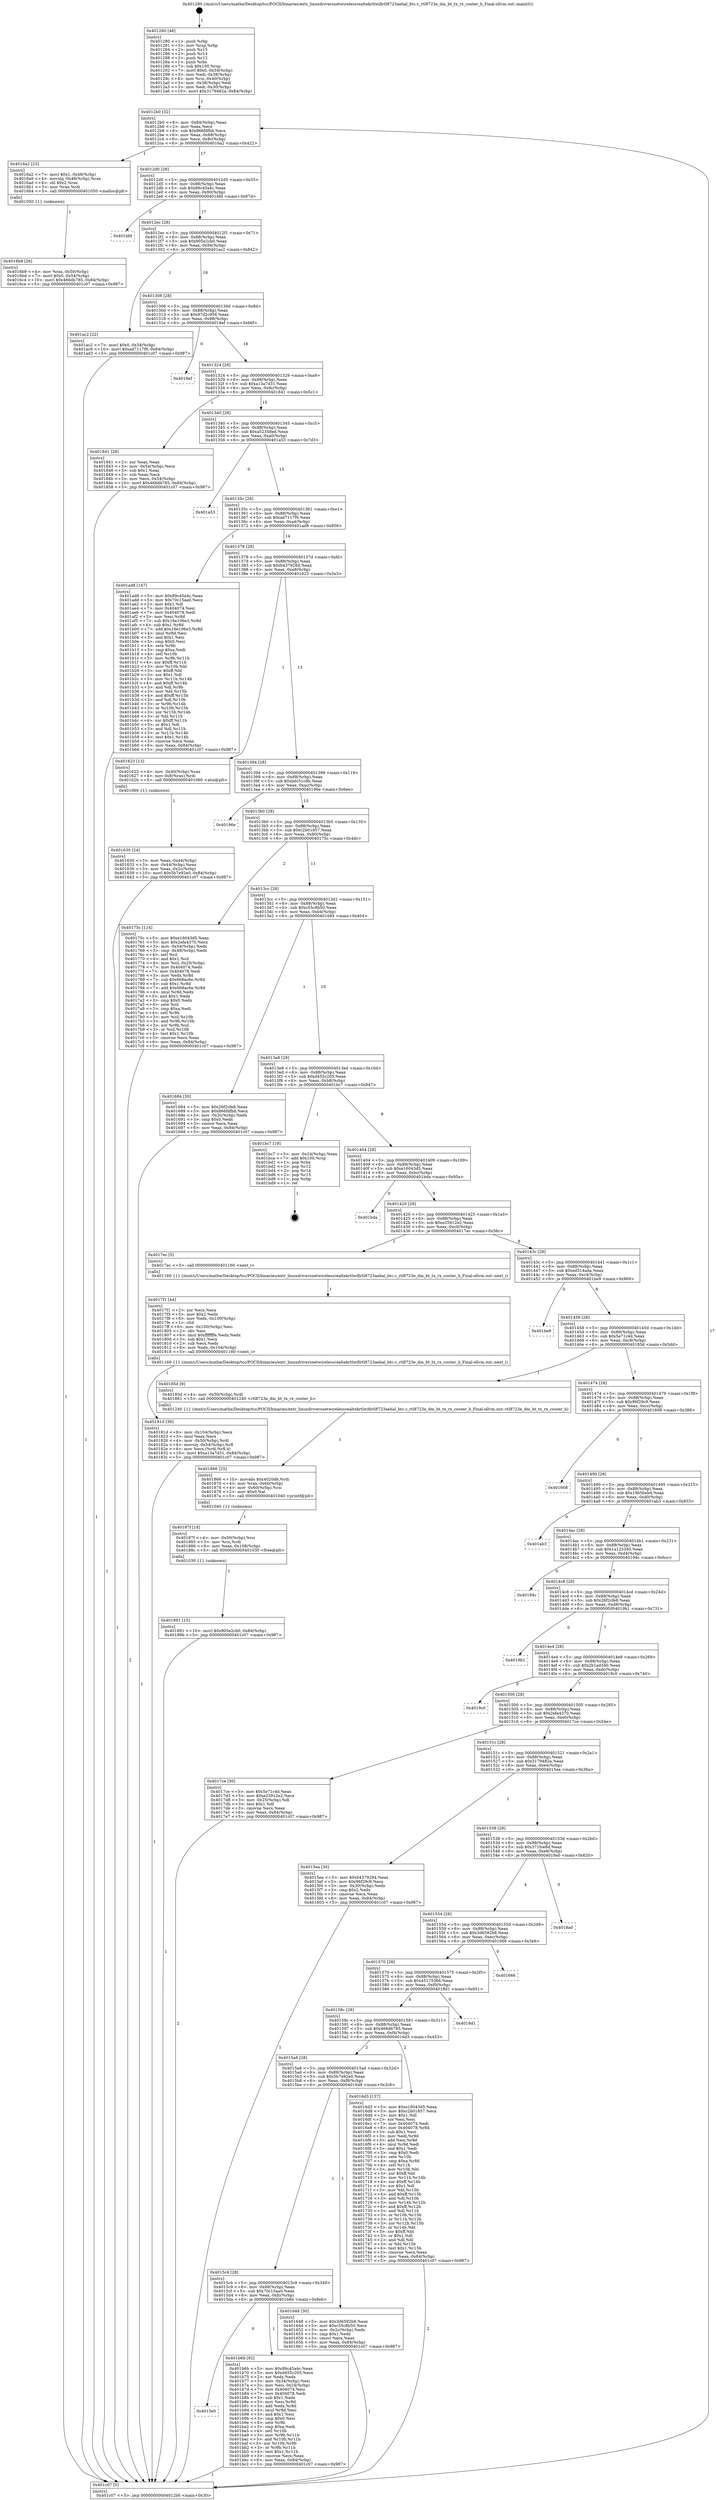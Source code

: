 digraph "0x401280" {
  label = "0x401280 (/mnt/c/Users/mathe/Desktop/tcc/POCII/binaries/extr_linuxdriversnetwirelessrealtekrtlwifirtl8723aehal_btc.c_rtl8723e_dm_bt_tx_rx_couter_h_Final-ollvm.out::main(0))"
  labelloc = "t"
  node[shape=record]

  Entry [label="",width=0.3,height=0.3,shape=circle,fillcolor=black,style=filled]
  "0x4012b0" [label="{
     0x4012b0 [32]\l
     | [instrs]\l
     &nbsp;&nbsp;0x4012b0 \<+6\>: mov -0x84(%rbp),%eax\l
     &nbsp;&nbsp;0x4012b6 \<+2\>: mov %eax,%ecx\l
     &nbsp;&nbsp;0x4012b8 \<+6\>: sub $0x866fdfbb,%ecx\l
     &nbsp;&nbsp;0x4012be \<+6\>: mov %eax,-0x88(%rbp)\l
     &nbsp;&nbsp;0x4012c4 \<+6\>: mov %ecx,-0x8c(%rbp)\l
     &nbsp;&nbsp;0x4012ca \<+6\>: je 00000000004016a2 \<main+0x422\>\l
  }"]
  "0x4016a2" [label="{
     0x4016a2 [23]\l
     | [instrs]\l
     &nbsp;&nbsp;0x4016a2 \<+7\>: movl $0x1,-0x48(%rbp)\l
     &nbsp;&nbsp;0x4016a9 \<+4\>: movslq -0x48(%rbp),%rax\l
     &nbsp;&nbsp;0x4016ad \<+4\>: shl $0x2,%rax\l
     &nbsp;&nbsp;0x4016b1 \<+3\>: mov %rax,%rdi\l
     &nbsp;&nbsp;0x4016b4 \<+5\>: call 0000000000401050 \<malloc@plt\>\l
     | [calls]\l
     &nbsp;&nbsp;0x401050 \{1\} (unknown)\l
  }"]
  "0x4012d0" [label="{
     0x4012d0 [28]\l
     | [instrs]\l
     &nbsp;&nbsp;0x4012d0 \<+5\>: jmp 00000000004012d5 \<main+0x55\>\l
     &nbsp;&nbsp;0x4012d5 \<+6\>: mov -0x88(%rbp),%eax\l
     &nbsp;&nbsp;0x4012db \<+5\>: sub $0x89c45a4c,%eax\l
     &nbsp;&nbsp;0x4012e0 \<+6\>: mov %eax,-0x90(%rbp)\l
     &nbsp;&nbsp;0x4012e6 \<+6\>: je 0000000000401bfd \<main+0x97d\>\l
  }"]
  Exit [label="",width=0.3,height=0.3,shape=circle,fillcolor=black,style=filled,peripheries=2]
  "0x401bfd" [label="{
     0x401bfd\l
  }", style=dashed]
  "0x4012ec" [label="{
     0x4012ec [28]\l
     | [instrs]\l
     &nbsp;&nbsp;0x4012ec \<+5\>: jmp 00000000004012f1 \<main+0x71\>\l
     &nbsp;&nbsp;0x4012f1 \<+6\>: mov -0x88(%rbp),%eax\l
     &nbsp;&nbsp;0x4012f7 \<+5\>: sub $0x905e2cb0,%eax\l
     &nbsp;&nbsp;0x4012fc \<+6\>: mov %eax,-0x94(%rbp)\l
     &nbsp;&nbsp;0x401302 \<+6\>: je 0000000000401ac2 \<main+0x842\>\l
  }"]
  "0x4015e0" [label="{
     0x4015e0\l
  }", style=dashed]
  "0x401ac2" [label="{
     0x401ac2 [22]\l
     | [instrs]\l
     &nbsp;&nbsp;0x401ac2 \<+7\>: movl $0x0,-0x34(%rbp)\l
     &nbsp;&nbsp;0x401ac9 \<+10\>: movl $0xad7117f9,-0x84(%rbp)\l
     &nbsp;&nbsp;0x401ad3 \<+5\>: jmp 0000000000401c07 \<main+0x987\>\l
  }"]
  "0x401308" [label="{
     0x401308 [28]\l
     | [instrs]\l
     &nbsp;&nbsp;0x401308 \<+5\>: jmp 000000000040130d \<main+0x8d\>\l
     &nbsp;&nbsp;0x40130d \<+6\>: mov -0x88(%rbp),%eax\l
     &nbsp;&nbsp;0x401313 \<+5\>: sub $0x97d2c956,%eax\l
     &nbsp;&nbsp;0x401318 \<+6\>: mov %eax,-0x98(%rbp)\l
     &nbsp;&nbsp;0x40131e \<+6\>: je 00000000004018ef \<main+0x66f\>\l
  }"]
  "0x401b6b" [label="{
     0x401b6b [92]\l
     | [instrs]\l
     &nbsp;&nbsp;0x401b6b \<+5\>: mov $0x89c45a4c,%eax\l
     &nbsp;&nbsp;0x401b70 \<+5\>: mov $0xd455c205,%ecx\l
     &nbsp;&nbsp;0x401b75 \<+2\>: xor %edx,%edx\l
     &nbsp;&nbsp;0x401b77 \<+3\>: mov -0x34(%rbp),%esi\l
     &nbsp;&nbsp;0x401b7a \<+3\>: mov %esi,-0x24(%rbp)\l
     &nbsp;&nbsp;0x401b7d \<+7\>: mov 0x404074,%esi\l
     &nbsp;&nbsp;0x401b84 \<+7\>: mov 0x404078,%edi\l
     &nbsp;&nbsp;0x401b8b \<+3\>: sub $0x1,%edx\l
     &nbsp;&nbsp;0x401b8e \<+3\>: mov %esi,%r8d\l
     &nbsp;&nbsp;0x401b91 \<+3\>: add %edx,%r8d\l
     &nbsp;&nbsp;0x401b94 \<+4\>: imul %r8d,%esi\l
     &nbsp;&nbsp;0x401b98 \<+3\>: and $0x1,%esi\l
     &nbsp;&nbsp;0x401b9b \<+3\>: cmp $0x0,%esi\l
     &nbsp;&nbsp;0x401b9e \<+4\>: sete %r9b\l
     &nbsp;&nbsp;0x401ba2 \<+3\>: cmp $0xa,%edi\l
     &nbsp;&nbsp;0x401ba5 \<+4\>: setl %r10b\l
     &nbsp;&nbsp;0x401ba9 \<+3\>: mov %r9b,%r11b\l
     &nbsp;&nbsp;0x401bac \<+3\>: and %r10b,%r11b\l
     &nbsp;&nbsp;0x401baf \<+3\>: xor %r10b,%r9b\l
     &nbsp;&nbsp;0x401bb2 \<+3\>: or %r9b,%r11b\l
     &nbsp;&nbsp;0x401bb5 \<+4\>: test $0x1,%r11b\l
     &nbsp;&nbsp;0x401bb9 \<+3\>: cmovne %ecx,%eax\l
     &nbsp;&nbsp;0x401bbc \<+6\>: mov %eax,-0x84(%rbp)\l
     &nbsp;&nbsp;0x401bc2 \<+5\>: jmp 0000000000401c07 \<main+0x987\>\l
  }"]
  "0x4018ef" [label="{
     0x4018ef\l
  }", style=dashed]
  "0x401324" [label="{
     0x401324 [28]\l
     | [instrs]\l
     &nbsp;&nbsp;0x401324 \<+5\>: jmp 0000000000401329 \<main+0xa9\>\l
     &nbsp;&nbsp;0x401329 \<+6\>: mov -0x88(%rbp),%eax\l
     &nbsp;&nbsp;0x40132f \<+5\>: sub $0xa13a7d31,%eax\l
     &nbsp;&nbsp;0x401334 \<+6\>: mov %eax,-0x9c(%rbp)\l
     &nbsp;&nbsp;0x40133a \<+6\>: je 0000000000401841 \<main+0x5c1\>\l
  }"]
  "0x401891" [label="{
     0x401891 [15]\l
     | [instrs]\l
     &nbsp;&nbsp;0x401891 \<+10\>: movl $0x905e2cb0,-0x84(%rbp)\l
     &nbsp;&nbsp;0x40189b \<+5\>: jmp 0000000000401c07 \<main+0x987\>\l
  }"]
  "0x401841" [label="{
     0x401841 [28]\l
     | [instrs]\l
     &nbsp;&nbsp;0x401841 \<+2\>: xor %eax,%eax\l
     &nbsp;&nbsp;0x401843 \<+3\>: mov -0x54(%rbp),%ecx\l
     &nbsp;&nbsp;0x401846 \<+3\>: sub $0x1,%eax\l
     &nbsp;&nbsp;0x401849 \<+2\>: sub %eax,%ecx\l
     &nbsp;&nbsp;0x40184b \<+3\>: mov %ecx,-0x54(%rbp)\l
     &nbsp;&nbsp;0x40184e \<+10\>: movl $0x466db785,-0x84(%rbp)\l
     &nbsp;&nbsp;0x401858 \<+5\>: jmp 0000000000401c07 \<main+0x987\>\l
  }"]
  "0x401340" [label="{
     0x401340 [28]\l
     | [instrs]\l
     &nbsp;&nbsp;0x401340 \<+5\>: jmp 0000000000401345 \<main+0xc5\>\l
     &nbsp;&nbsp;0x401345 \<+6\>: mov -0x88(%rbp),%eax\l
     &nbsp;&nbsp;0x40134b \<+5\>: sub $0xa52358ed,%eax\l
     &nbsp;&nbsp;0x401350 \<+6\>: mov %eax,-0xa0(%rbp)\l
     &nbsp;&nbsp;0x401356 \<+6\>: je 0000000000401a53 \<main+0x7d3\>\l
  }"]
  "0x40187f" [label="{
     0x40187f [18]\l
     | [instrs]\l
     &nbsp;&nbsp;0x40187f \<+4\>: mov -0x50(%rbp),%rsi\l
     &nbsp;&nbsp;0x401883 \<+3\>: mov %rsi,%rdi\l
     &nbsp;&nbsp;0x401886 \<+6\>: mov %eax,-0x108(%rbp)\l
     &nbsp;&nbsp;0x40188c \<+5\>: call 0000000000401030 \<free@plt\>\l
     | [calls]\l
     &nbsp;&nbsp;0x401030 \{1\} (unknown)\l
  }"]
  "0x401a53" [label="{
     0x401a53\l
  }", style=dashed]
  "0x40135c" [label="{
     0x40135c [28]\l
     | [instrs]\l
     &nbsp;&nbsp;0x40135c \<+5\>: jmp 0000000000401361 \<main+0xe1\>\l
     &nbsp;&nbsp;0x401361 \<+6\>: mov -0x88(%rbp),%eax\l
     &nbsp;&nbsp;0x401367 \<+5\>: sub $0xad7117f9,%eax\l
     &nbsp;&nbsp;0x40136c \<+6\>: mov %eax,-0xa4(%rbp)\l
     &nbsp;&nbsp;0x401372 \<+6\>: je 0000000000401ad8 \<main+0x858\>\l
  }"]
  "0x401866" [label="{
     0x401866 [25]\l
     | [instrs]\l
     &nbsp;&nbsp;0x401866 \<+10\>: movabs $0x4020d6,%rdi\l
     &nbsp;&nbsp;0x401870 \<+4\>: mov %rax,-0x60(%rbp)\l
     &nbsp;&nbsp;0x401874 \<+4\>: mov -0x60(%rbp),%rsi\l
     &nbsp;&nbsp;0x401878 \<+2\>: mov $0x0,%al\l
     &nbsp;&nbsp;0x40187a \<+5\>: call 0000000000401040 \<printf@plt\>\l
     | [calls]\l
     &nbsp;&nbsp;0x401040 \{1\} (unknown)\l
  }"]
  "0x401ad8" [label="{
     0x401ad8 [147]\l
     | [instrs]\l
     &nbsp;&nbsp;0x401ad8 \<+5\>: mov $0x89c45a4c,%eax\l
     &nbsp;&nbsp;0x401add \<+5\>: mov $0x70c15aa0,%ecx\l
     &nbsp;&nbsp;0x401ae2 \<+2\>: mov $0x1,%dl\l
     &nbsp;&nbsp;0x401ae4 \<+7\>: mov 0x404074,%esi\l
     &nbsp;&nbsp;0x401aeb \<+7\>: mov 0x404078,%edi\l
     &nbsp;&nbsp;0x401af2 \<+3\>: mov %esi,%r8d\l
     &nbsp;&nbsp;0x401af5 \<+7\>: sub $0x16e106e3,%r8d\l
     &nbsp;&nbsp;0x401afc \<+4\>: sub $0x1,%r8d\l
     &nbsp;&nbsp;0x401b00 \<+7\>: add $0x16e106e3,%r8d\l
     &nbsp;&nbsp;0x401b07 \<+4\>: imul %r8d,%esi\l
     &nbsp;&nbsp;0x401b0b \<+3\>: and $0x1,%esi\l
     &nbsp;&nbsp;0x401b0e \<+3\>: cmp $0x0,%esi\l
     &nbsp;&nbsp;0x401b11 \<+4\>: sete %r9b\l
     &nbsp;&nbsp;0x401b15 \<+3\>: cmp $0xa,%edi\l
     &nbsp;&nbsp;0x401b18 \<+4\>: setl %r10b\l
     &nbsp;&nbsp;0x401b1c \<+3\>: mov %r9b,%r11b\l
     &nbsp;&nbsp;0x401b1f \<+4\>: xor $0xff,%r11b\l
     &nbsp;&nbsp;0x401b23 \<+3\>: mov %r10b,%bl\l
     &nbsp;&nbsp;0x401b26 \<+3\>: xor $0xff,%bl\l
     &nbsp;&nbsp;0x401b29 \<+3\>: xor $0x1,%dl\l
     &nbsp;&nbsp;0x401b2c \<+3\>: mov %r11b,%r14b\l
     &nbsp;&nbsp;0x401b2f \<+4\>: and $0xff,%r14b\l
     &nbsp;&nbsp;0x401b33 \<+3\>: and %dl,%r9b\l
     &nbsp;&nbsp;0x401b36 \<+3\>: mov %bl,%r15b\l
     &nbsp;&nbsp;0x401b39 \<+4\>: and $0xff,%r15b\l
     &nbsp;&nbsp;0x401b3d \<+3\>: and %dl,%r10b\l
     &nbsp;&nbsp;0x401b40 \<+3\>: or %r9b,%r14b\l
     &nbsp;&nbsp;0x401b43 \<+3\>: or %r10b,%r15b\l
     &nbsp;&nbsp;0x401b46 \<+3\>: xor %r15b,%r14b\l
     &nbsp;&nbsp;0x401b49 \<+3\>: or %bl,%r11b\l
     &nbsp;&nbsp;0x401b4c \<+4\>: xor $0xff,%r11b\l
     &nbsp;&nbsp;0x401b50 \<+3\>: or $0x1,%dl\l
     &nbsp;&nbsp;0x401b53 \<+3\>: and %dl,%r11b\l
     &nbsp;&nbsp;0x401b56 \<+3\>: or %r11b,%r14b\l
     &nbsp;&nbsp;0x401b59 \<+4\>: test $0x1,%r14b\l
     &nbsp;&nbsp;0x401b5d \<+3\>: cmovne %ecx,%eax\l
     &nbsp;&nbsp;0x401b60 \<+6\>: mov %eax,-0x84(%rbp)\l
     &nbsp;&nbsp;0x401b66 \<+5\>: jmp 0000000000401c07 \<main+0x987\>\l
  }"]
  "0x401378" [label="{
     0x401378 [28]\l
     | [instrs]\l
     &nbsp;&nbsp;0x401378 \<+5\>: jmp 000000000040137d \<main+0xfd\>\l
     &nbsp;&nbsp;0x40137d \<+6\>: mov -0x88(%rbp),%eax\l
     &nbsp;&nbsp;0x401383 \<+5\>: sub $0xb4379284,%eax\l
     &nbsp;&nbsp;0x401388 \<+6\>: mov %eax,-0xa8(%rbp)\l
     &nbsp;&nbsp;0x40138e \<+6\>: je 0000000000401623 \<main+0x3a3\>\l
  }"]
  "0x40181d" [label="{
     0x40181d [36]\l
     | [instrs]\l
     &nbsp;&nbsp;0x40181d \<+6\>: mov -0x104(%rbp),%ecx\l
     &nbsp;&nbsp;0x401823 \<+3\>: imul %eax,%ecx\l
     &nbsp;&nbsp;0x401826 \<+4\>: mov -0x50(%rbp),%rdi\l
     &nbsp;&nbsp;0x40182a \<+4\>: movslq -0x54(%rbp),%r8\l
     &nbsp;&nbsp;0x40182e \<+4\>: mov %ecx,(%rdi,%r8,4)\l
     &nbsp;&nbsp;0x401832 \<+10\>: movl $0xa13a7d31,-0x84(%rbp)\l
     &nbsp;&nbsp;0x40183c \<+5\>: jmp 0000000000401c07 \<main+0x987\>\l
  }"]
  "0x401623" [label="{
     0x401623 [13]\l
     | [instrs]\l
     &nbsp;&nbsp;0x401623 \<+4\>: mov -0x40(%rbp),%rax\l
     &nbsp;&nbsp;0x401627 \<+4\>: mov 0x8(%rax),%rdi\l
     &nbsp;&nbsp;0x40162b \<+5\>: call 0000000000401060 \<atoi@plt\>\l
     | [calls]\l
     &nbsp;&nbsp;0x401060 \{1\} (unknown)\l
  }"]
  "0x401394" [label="{
     0x401394 [28]\l
     | [instrs]\l
     &nbsp;&nbsp;0x401394 \<+5\>: jmp 0000000000401399 \<main+0x119\>\l
     &nbsp;&nbsp;0x401399 \<+6\>: mov -0x88(%rbp),%eax\l
     &nbsp;&nbsp;0x40139f \<+5\>: sub $0xbdc51c9b,%eax\l
     &nbsp;&nbsp;0x4013a4 \<+6\>: mov %eax,-0xac(%rbp)\l
     &nbsp;&nbsp;0x4013aa \<+6\>: je 000000000040196e \<main+0x6ee\>\l
  }"]
  "0x4017f1" [label="{
     0x4017f1 [44]\l
     | [instrs]\l
     &nbsp;&nbsp;0x4017f1 \<+2\>: xor %ecx,%ecx\l
     &nbsp;&nbsp;0x4017f3 \<+5\>: mov $0x2,%edx\l
     &nbsp;&nbsp;0x4017f8 \<+6\>: mov %edx,-0x100(%rbp)\l
     &nbsp;&nbsp;0x4017fe \<+1\>: cltd\l
     &nbsp;&nbsp;0x4017ff \<+6\>: mov -0x100(%rbp),%esi\l
     &nbsp;&nbsp;0x401805 \<+2\>: idiv %esi\l
     &nbsp;&nbsp;0x401807 \<+6\>: imul $0xfffffffe,%edx,%edx\l
     &nbsp;&nbsp;0x40180d \<+3\>: sub $0x1,%ecx\l
     &nbsp;&nbsp;0x401810 \<+2\>: sub %ecx,%edx\l
     &nbsp;&nbsp;0x401812 \<+6\>: mov %edx,-0x104(%rbp)\l
     &nbsp;&nbsp;0x401818 \<+5\>: call 0000000000401160 \<next_i\>\l
     | [calls]\l
     &nbsp;&nbsp;0x401160 \{1\} (/mnt/c/Users/mathe/Desktop/tcc/POCII/binaries/extr_linuxdriversnetwirelessrealtekrtlwifirtl8723aehal_btc.c_rtl8723e_dm_bt_tx_rx_couter_h_Final-ollvm.out::next_i)\l
  }"]
  "0x40196e" [label="{
     0x40196e\l
  }", style=dashed]
  "0x4013b0" [label="{
     0x4013b0 [28]\l
     | [instrs]\l
     &nbsp;&nbsp;0x4013b0 \<+5\>: jmp 00000000004013b5 \<main+0x135\>\l
     &nbsp;&nbsp;0x4013b5 \<+6\>: mov -0x88(%rbp),%eax\l
     &nbsp;&nbsp;0x4013bb \<+5\>: sub $0xc2b01857,%eax\l
     &nbsp;&nbsp;0x4013c0 \<+6\>: mov %eax,-0xb0(%rbp)\l
     &nbsp;&nbsp;0x4013c6 \<+6\>: je 000000000040175c \<main+0x4dc\>\l
  }"]
  "0x4016b9" [label="{
     0x4016b9 [26]\l
     | [instrs]\l
     &nbsp;&nbsp;0x4016b9 \<+4\>: mov %rax,-0x50(%rbp)\l
     &nbsp;&nbsp;0x4016bd \<+7\>: movl $0x0,-0x54(%rbp)\l
     &nbsp;&nbsp;0x4016c4 \<+10\>: movl $0x466db785,-0x84(%rbp)\l
     &nbsp;&nbsp;0x4016ce \<+5\>: jmp 0000000000401c07 \<main+0x987\>\l
  }"]
  "0x40175c" [label="{
     0x40175c [114]\l
     | [instrs]\l
     &nbsp;&nbsp;0x40175c \<+5\>: mov $0xe16043d5,%eax\l
     &nbsp;&nbsp;0x401761 \<+5\>: mov $0x2efa4370,%ecx\l
     &nbsp;&nbsp;0x401766 \<+3\>: mov -0x54(%rbp),%edx\l
     &nbsp;&nbsp;0x401769 \<+3\>: cmp -0x48(%rbp),%edx\l
     &nbsp;&nbsp;0x40176c \<+4\>: setl %sil\l
     &nbsp;&nbsp;0x401770 \<+4\>: and $0x1,%sil\l
     &nbsp;&nbsp;0x401774 \<+4\>: mov %sil,-0x25(%rbp)\l
     &nbsp;&nbsp;0x401778 \<+7\>: mov 0x404074,%edx\l
     &nbsp;&nbsp;0x40177f \<+7\>: mov 0x404078,%edi\l
     &nbsp;&nbsp;0x401786 \<+3\>: mov %edx,%r8d\l
     &nbsp;&nbsp;0x401789 \<+7\>: sub $0x668ac6e,%r8d\l
     &nbsp;&nbsp;0x401790 \<+4\>: sub $0x1,%r8d\l
     &nbsp;&nbsp;0x401794 \<+7\>: add $0x668ac6e,%r8d\l
     &nbsp;&nbsp;0x40179b \<+4\>: imul %r8d,%edx\l
     &nbsp;&nbsp;0x40179f \<+3\>: and $0x1,%edx\l
     &nbsp;&nbsp;0x4017a2 \<+3\>: cmp $0x0,%edx\l
     &nbsp;&nbsp;0x4017a5 \<+4\>: sete %sil\l
     &nbsp;&nbsp;0x4017a9 \<+3\>: cmp $0xa,%edi\l
     &nbsp;&nbsp;0x4017ac \<+4\>: setl %r9b\l
     &nbsp;&nbsp;0x4017b0 \<+3\>: mov %sil,%r10b\l
     &nbsp;&nbsp;0x4017b3 \<+3\>: and %r9b,%r10b\l
     &nbsp;&nbsp;0x4017b6 \<+3\>: xor %r9b,%sil\l
     &nbsp;&nbsp;0x4017b9 \<+3\>: or %sil,%r10b\l
     &nbsp;&nbsp;0x4017bc \<+4\>: test $0x1,%r10b\l
     &nbsp;&nbsp;0x4017c0 \<+3\>: cmovne %ecx,%eax\l
     &nbsp;&nbsp;0x4017c3 \<+6\>: mov %eax,-0x84(%rbp)\l
     &nbsp;&nbsp;0x4017c9 \<+5\>: jmp 0000000000401c07 \<main+0x987\>\l
  }"]
  "0x4013cc" [label="{
     0x4013cc [28]\l
     | [instrs]\l
     &nbsp;&nbsp;0x4013cc \<+5\>: jmp 00000000004013d1 \<main+0x151\>\l
     &nbsp;&nbsp;0x4013d1 \<+6\>: mov -0x88(%rbp),%eax\l
     &nbsp;&nbsp;0x4013d7 \<+5\>: sub $0xc55c8b50,%eax\l
     &nbsp;&nbsp;0x4013dc \<+6\>: mov %eax,-0xb4(%rbp)\l
     &nbsp;&nbsp;0x4013e2 \<+6\>: je 0000000000401684 \<main+0x404\>\l
  }"]
  "0x4015c4" [label="{
     0x4015c4 [28]\l
     | [instrs]\l
     &nbsp;&nbsp;0x4015c4 \<+5\>: jmp 00000000004015c9 \<main+0x349\>\l
     &nbsp;&nbsp;0x4015c9 \<+6\>: mov -0x88(%rbp),%eax\l
     &nbsp;&nbsp;0x4015cf \<+5\>: sub $0x70c15aa0,%eax\l
     &nbsp;&nbsp;0x4015d4 \<+6\>: mov %eax,-0xfc(%rbp)\l
     &nbsp;&nbsp;0x4015da \<+6\>: je 0000000000401b6b \<main+0x8eb\>\l
  }"]
  "0x401684" [label="{
     0x401684 [30]\l
     | [instrs]\l
     &nbsp;&nbsp;0x401684 \<+5\>: mov $0x26f2cfe8,%eax\l
     &nbsp;&nbsp;0x401689 \<+5\>: mov $0x866fdfbb,%ecx\l
     &nbsp;&nbsp;0x40168e \<+3\>: mov -0x2c(%rbp),%edx\l
     &nbsp;&nbsp;0x401691 \<+3\>: cmp $0x0,%edx\l
     &nbsp;&nbsp;0x401694 \<+3\>: cmove %ecx,%eax\l
     &nbsp;&nbsp;0x401697 \<+6\>: mov %eax,-0x84(%rbp)\l
     &nbsp;&nbsp;0x40169d \<+5\>: jmp 0000000000401c07 \<main+0x987\>\l
  }"]
  "0x4013e8" [label="{
     0x4013e8 [28]\l
     | [instrs]\l
     &nbsp;&nbsp;0x4013e8 \<+5\>: jmp 00000000004013ed \<main+0x16d\>\l
     &nbsp;&nbsp;0x4013ed \<+6\>: mov -0x88(%rbp),%eax\l
     &nbsp;&nbsp;0x4013f3 \<+5\>: sub $0xd455c205,%eax\l
     &nbsp;&nbsp;0x4013f8 \<+6\>: mov %eax,-0xb8(%rbp)\l
     &nbsp;&nbsp;0x4013fe \<+6\>: je 0000000000401bc7 \<main+0x947\>\l
  }"]
  "0x401648" [label="{
     0x401648 [30]\l
     | [instrs]\l
     &nbsp;&nbsp;0x401648 \<+5\>: mov $0x3d6592b8,%eax\l
     &nbsp;&nbsp;0x40164d \<+5\>: mov $0xc55c8b50,%ecx\l
     &nbsp;&nbsp;0x401652 \<+3\>: mov -0x2c(%rbp),%edx\l
     &nbsp;&nbsp;0x401655 \<+3\>: cmp $0x1,%edx\l
     &nbsp;&nbsp;0x401658 \<+3\>: cmovl %ecx,%eax\l
     &nbsp;&nbsp;0x40165b \<+6\>: mov %eax,-0x84(%rbp)\l
     &nbsp;&nbsp;0x401661 \<+5\>: jmp 0000000000401c07 \<main+0x987\>\l
  }"]
  "0x401bc7" [label="{
     0x401bc7 [19]\l
     | [instrs]\l
     &nbsp;&nbsp;0x401bc7 \<+3\>: mov -0x24(%rbp),%eax\l
     &nbsp;&nbsp;0x401bca \<+7\>: add $0x100,%rsp\l
     &nbsp;&nbsp;0x401bd1 \<+1\>: pop %rbx\l
     &nbsp;&nbsp;0x401bd2 \<+2\>: pop %r12\l
     &nbsp;&nbsp;0x401bd4 \<+2\>: pop %r14\l
     &nbsp;&nbsp;0x401bd6 \<+2\>: pop %r15\l
     &nbsp;&nbsp;0x401bd8 \<+1\>: pop %rbp\l
     &nbsp;&nbsp;0x401bd9 \<+1\>: ret\l
  }"]
  "0x401404" [label="{
     0x401404 [28]\l
     | [instrs]\l
     &nbsp;&nbsp;0x401404 \<+5\>: jmp 0000000000401409 \<main+0x189\>\l
     &nbsp;&nbsp;0x401409 \<+6\>: mov -0x88(%rbp),%eax\l
     &nbsp;&nbsp;0x40140f \<+5\>: sub $0xe16043d5,%eax\l
     &nbsp;&nbsp;0x401414 \<+6\>: mov %eax,-0xbc(%rbp)\l
     &nbsp;&nbsp;0x40141a \<+6\>: je 0000000000401bda \<main+0x95a\>\l
  }"]
  "0x4015a8" [label="{
     0x4015a8 [28]\l
     | [instrs]\l
     &nbsp;&nbsp;0x4015a8 \<+5\>: jmp 00000000004015ad \<main+0x32d\>\l
     &nbsp;&nbsp;0x4015ad \<+6\>: mov -0x88(%rbp),%eax\l
     &nbsp;&nbsp;0x4015b3 \<+5\>: sub $0x5b7e92e0,%eax\l
     &nbsp;&nbsp;0x4015b8 \<+6\>: mov %eax,-0xf8(%rbp)\l
     &nbsp;&nbsp;0x4015be \<+6\>: je 0000000000401648 \<main+0x3c8\>\l
  }"]
  "0x401bda" [label="{
     0x401bda\l
  }", style=dashed]
  "0x401420" [label="{
     0x401420 [28]\l
     | [instrs]\l
     &nbsp;&nbsp;0x401420 \<+5\>: jmp 0000000000401425 \<main+0x1a5\>\l
     &nbsp;&nbsp;0x401425 \<+6\>: mov -0x88(%rbp),%eax\l
     &nbsp;&nbsp;0x40142b \<+5\>: sub $0xe25912e2,%eax\l
     &nbsp;&nbsp;0x401430 \<+6\>: mov %eax,-0xc0(%rbp)\l
     &nbsp;&nbsp;0x401436 \<+6\>: je 00000000004017ec \<main+0x56c\>\l
  }"]
  "0x4016d3" [label="{
     0x4016d3 [137]\l
     | [instrs]\l
     &nbsp;&nbsp;0x4016d3 \<+5\>: mov $0xe16043d5,%eax\l
     &nbsp;&nbsp;0x4016d8 \<+5\>: mov $0xc2b01857,%ecx\l
     &nbsp;&nbsp;0x4016dd \<+2\>: mov $0x1,%dl\l
     &nbsp;&nbsp;0x4016df \<+2\>: xor %esi,%esi\l
     &nbsp;&nbsp;0x4016e1 \<+7\>: mov 0x404074,%edi\l
     &nbsp;&nbsp;0x4016e8 \<+8\>: mov 0x404078,%r8d\l
     &nbsp;&nbsp;0x4016f0 \<+3\>: sub $0x1,%esi\l
     &nbsp;&nbsp;0x4016f3 \<+3\>: mov %edi,%r9d\l
     &nbsp;&nbsp;0x4016f6 \<+3\>: add %esi,%r9d\l
     &nbsp;&nbsp;0x4016f9 \<+4\>: imul %r9d,%edi\l
     &nbsp;&nbsp;0x4016fd \<+3\>: and $0x1,%edi\l
     &nbsp;&nbsp;0x401700 \<+3\>: cmp $0x0,%edi\l
     &nbsp;&nbsp;0x401703 \<+4\>: sete %r10b\l
     &nbsp;&nbsp;0x401707 \<+4\>: cmp $0xa,%r8d\l
     &nbsp;&nbsp;0x40170b \<+4\>: setl %r11b\l
     &nbsp;&nbsp;0x40170f \<+3\>: mov %r10b,%bl\l
     &nbsp;&nbsp;0x401712 \<+3\>: xor $0xff,%bl\l
     &nbsp;&nbsp;0x401715 \<+3\>: mov %r11b,%r14b\l
     &nbsp;&nbsp;0x401718 \<+4\>: xor $0xff,%r14b\l
     &nbsp;&nbsp;0x40171c \<+3\>: xor $0x1,%dl\l
     &nbsp;&nbsp;0x40171f \<+3\>: mov %bl,%r15b\l
     &nbsp;&nbsp;0x401722 \<+4\>: and $0xff,%r15b\l
     &nbsp;&nbsp;0x401726 \<+3\>: and %dl,%r10b\l
     &nbsp;&nbsp;0x401729 \<+3\>: mov %r14b,%r12b\l
     &nbsp;&nbsp;0x40172c \<+4\>: and $0xff,%r12b\l
     &nbsp;&nbsp;0x401730 \<+3\>: and %dl,%r11b\l
     &nbsp;&nbsp;0x401733 \<+3\>: or %r10b,%r15b\l
     &nbsp;&nbsp;0x401736 \<+3\>: or %r11b,%r12b\l
     &nbsp;&nbsp;0x401739 \<+3\>: xor %r12b,%r15b\l
     &nbsp;&nbsp;0x40173c \<+3\>: or %r14b,%bl\l
     &nbsp;&nbsp;0x40173f \<+3\>: xor $0xff,%bl\l
     &nbsp;&nbsp;0x401742 \<+3\>: or $0x1,%dl\l
     &nbsp;&nbsp;0x401745 \<+2\>: and %dl,%bl\l
     &nbsp;&nbsp;0x401747 \<+3\>: or %bl,%r15b\l
     &nbsp;&nbsp;0x40174a \<+4\>: test $0x1,%r15b\l
     &nbsp;&nbsp;0x40174e \<+3\>: cmovne %ecx,%eax\l
     &nbsp;&nbsp;0x401751 \<+6\>: mov %eax,-0x84(%rbp)\l
     &nbsp;&nbsp;0x401757 \<+5\>: jmp 0000000000401c07 \<main+0x987\>\l
  }"]
  "0x4017ec" [label="{
     0x4017ec [5]\l
     | [instrs]\l
     &nbsp;&nbsp;0x4017ec \<+5\>: call 0000000000401160 \<next_i\>\l
     | [calls]\l
     &nbsp;&nbsp;0x401160 \{1\} (/mnt/c/Users/mathe/Desktop/tcc/POCII/binaries/extr_linuxdriversnetwirelessrealtekrtlwifirtl8723aehal_btc.c_rtl8723e_dm_bt_tx_rx_couter_h_Final-ollvm.out::next_i)\l
  }"]
  "0x40143c" [label="{
     0x40143c [28]\l
     | [instrs]\l
     &nbsp;&nbsp;0x40143c \<+5\>: jmp 0000000000401441 \<main+0x1c1\>\l
     &nbsp;&nbsp;0x401441 \<+6\>: mov -0x88(%rbp),%eax\l
     &nbsp;&nbsp;0x401447 \<+5\>: sub $0xed514ada,%eax\l
     &nbsp;&nbsp;0x40144c \<+6\>: mov %eax,-0xc4(%rbp)\l
     &nbsp;&nbsp;0x401452 \<+6\>: je 0000000000401be9 \<main+0x969\>\l
  }"]
  "0x40158c" [label="{
     0x40158c [28]\l
     | [instrs]\l
     &nbsp;&nbsp;0x40158c \<+5\>: jmp 0000000000401591 \<main+0x311\>\l
     &nbsp;&nbsp;0x401591 \<+6\>: mov -0x88(%rbp),%eax\l
     &nbsp;&nbsp;0x401597 \<+5\>: sub $0x466db785,%eax\l
     &nbsp;&nbsp;0x40159c \<+6\>: mov %eax,-0xf4(%rbp)\l
     &nbsp;&nbsp;0x4015a2 \<+6\>: je 00000000004016d3 \<main+0x453\>\l
  }"]
  "0x401be9" [label="{
     0x401be9\l
  }", style=dashed]
  "0x401458" [label="{
     0x401458 [28]\l
     | [instrs]\l
     &nbsp;&nbsp;0x401458 \<+5\>: jmp 000000000040145d \<main+0x1dd\>\l
     &nbsp;&nbsp;0x40145d \<+6\>: mov -0x88(%rbp),%eax\l
     &nbsp;&nbsp;0x401463 \<+5\>: sub $0x5e71c4d,%eax\l
     &nbsp;&nbsp;0x401468 \<+6\>: mov %eax,-0xc8(%rbp)\l
     &nbsp;&nbsp;0x40146e \<+6\>: je 000000000040185d \<main+0x5dd\>\l
  }"]
  "0x4018d1" [label="{
     0x4018d1\l
  }", style=dashed]
  "0x40185d" [label="{
     0x40185d [9]\l
     | [instrs]\l
     &nbsp;&nbsp;0x40185d \<+4\>: mov -0x50(%rbp),%rdi\l
     &nbsp;&nbsp;0x401861 \<+5\>: call 0000000000401240 \<rtl8723e_dm_bt_tx_rx_couter_h\>\l
     | [calls]\l
     &nbsp;&nbsp;0x401240 \{1\} (/mnt/c/Users/mathe/Desktop/tcc/POCII/binaries/extr_linuxdriversnetwirelessrealtekrtlwifirtl8723aehal_btc.c_rtl8723e_dm_bt_tx_rx_couter_h_Final-ollvm.out::rtl8723e_dm_bt_tx_rx_couter_h)\l
  }"]
  "0x401474" [label="{
     0x401474 [28]\l
     | [instrs]\l
     &nbsp;&nbsp;0x401474 \<+5\>: jmp 0000000000401479 \<main+0x1f9\>\l
     &nbsp;&nbsp;0x401479 \<+6\>: mov -0x88(%rbp),%eax\l
     &nbsp;&nbsp;0x40147f \<+5\>: sub $0x96f29c9,%eax\l
     &nbsp;&nbsp;0x401484 \<+6\>: mov %eax,-0xcc(%rbp)\l
     &nbsp;&nbsp;0x40148a \<+6\>: je 0000000000401608 \<main+0x388\>\l
  }"]
  "0x401570" [label="{
     0x401570 [28]\l
     | [instrs]\l
     &nbsp;&nbsp;0x401570 \<+5\>: jmp 0000000000401575 \<main+0x2f5\>\l
     &nbsp;&nbsp;0x401575 \<+6\>: mov -0x88(%rbp),%eax\l
     &nbsp;&nbsp;0x40157b \<+5\>: sub $0x45175366,%eax\l
     &nbsp;&nbsp;0x401580 \<+6\>: mov %eax,-0xf0(%rbp)\l
     &nbsp;&nbsp;0x401586 \<+6\>: je 00000000004018d1 \<main+0x651\>\l
  }"]
  "0x401608" [label="{
     0x401608\l
  }", style=dashed]
  "0x401490" [label="{
     0x401490 [28]\l
     | [instrs]\l
     &nbsp;&nbsp;0x401490 \<+5\>: jmp 0000000000401495 \<main+0x215\>\l
     &nbsp;&nbsp;0x401495 \<+6\>: mov -0x88(%rbp),%eax\l
     &nbsp;&nbsp;0x40149b \<+5\>: sub $0x19b5beb4,%eax\l
     &nbsp;&nbsp;0x4014a0 \<+6\>: mov %eax,-0xd0(%rbp)\l
     &nbsp;&nbsp;0x4014a6 \<+6\>: je 0000000000401ab3 \<main+0x833\>\l
  }"]
  "0x401666" [label="{
     0x401666\l
  }", style=dashed]
  "0x401ab3" [label="{
     0x401ab3\l
  }", style=dashed]
  "0x4014ac" [label="{
     0x4014ac [28]\l
     | [instrs]\l
     &nbsp;&nbsp;0x4014ac \<+5\>: jmp 00000000004014b1 \<main+0x231\>\l
     &nbsp;&nbsp;0x4014b1 \<+6\>: mov -0x88(%rbp),%eax\l
     &nbsp;&nbsp;0x4014b7 \<+5\>: sub $0x1a125340,%eax\l
     &nbsp;&nbsp;0x4014bc \<+6\>: mov %eax,-0xd4(%rbp)\l
     &nbsp;&nbsp;0x4014c2 \<+6\>: je 000000000040194c \<main+0x6cc\>\l
  }"]
  "0x401554" [label="{
     0x401554 [28]\l
     | [instrs]\l
     &nbsp;&nbsp;0x401554 \<+5\>: jmp 0000000000401559 \<main+0x2d9\>\l
     &nbsp;&nbsp;0x401559 \<+6\>: mov -0x88(%rbp),%eax\l
     &nbsp;&nbsp;0x40155f \<+5\>: sub $0x3d6592b8,%eax\l
     &nbsp;&nbsp;0x401564 \<+6\>: mov %eax,-0xec(%rbp)\l
     &nbsp;&nbsp;0x40156a \<+6\>: je 0000000000401666 \<main+0x3e6\>\l
  }"]
  "0x40194c" [label="{
     0x40194c\l
  }", style=dashed]
  "0x4014c8" [label="{
     0x4014c8 [28]\l
     | [instrs]\l
     &nbsp;&nbsp;0x4014c8 \<+5\>: jmp 00000000004014cd \<main+0x24d\>\l
     &nbsp;&nbsp;0x4014cd \<+6\>: mov -0x88(%rbp),%eax\l
     &nbsp;&nbsp;0x4014d3 \<+5\>: sub $0x26f2cfe8,%eax\l
     &nbsp;&nbsp;0x4014d8 \<+6\>: mov %eax,-0xd8(%rbp)\l
     &nbsp;&nbsp;0x4014de \<+6\>: je 00000000004019b1 \<main+0x731\>\l
  }"]
  "0x4018a0" [label="{
     0x4018a0\l
  }", style=dashed]
  "0x4019b1" [label="{
     0x4019b1\l
  }", style=dashed]
  "0x4014e4" [label="{
     0x4014e4 [28]\l
     | [instrs]\l
     &nbsp;&nbsp;0x4014e4 \<+5\>: jmp 00000000004014e9 \<main+0x269\>\l
     &nbsp;&nbsp;0x4014e9 \<+6\>: mov -0x88(%rbp),%eax\l
     &nbsp;&nbsp;0x4014ef \<+5\>: sub $0x2b1ad340,%eax\l
     &nbsp;&nbsp;0x4014f4 \<+6\>: mov %eax,-0xdc(%rbp)\l
     &nbsp;&nbsp;0x4014fa \<+6\>: je 00000000004019c0 \<main+0x740\>\l
  }"]
  "0x401630" [label="{
     0x401630 [24]\l
     | [instrs]\l
     &nbsp;&nbsp;0x401630 \<+3\>: mov %eax,-0x44(%rbp)\l
     &nbsp;&nbsp;0x401633 \<+3\>: mov -0x44(%rbp),%eax\l
     &nbsp;&nbsp;0x401636 \<+3\>: mov %eax,-0x2c(%rbp)\l
     &nbsp;&nbsp;0x401639 \<+10\>: movl $0x5b7e92e0,-0x84(%rbp)\l
     &nbsp;&nbsp;0x401643 \<+5\>: jmp 0000000000401c07 \<main+0x987\>\l
  }"]
  "0x4019c0" [label="{
     0x4019c0\l
  }", style=dashed]
  "0x401500" [label="{
     0x401500 [28]\l
     | [instrs]\l
     &nbsp;&nbsp;0x401500 \<+5\>: jmp 0000000000401505 \<main+0x285\>\l
     &nbsp;&nbsp;0x401505 \<+6\>: mov -0x88(%rbp),%eax\l
     &nbsp;&nbsp;0x40150b \<+5\>: sub $0x2efa4370,%eax\l
     &nbsp;&nbsp;0x401510 \<+6\>: mov %eax,-0xe0(%rbp)\l
     &nbsp;&nbsp;0x401516 \<+6\>: je 00000000004017ce \<main+0x54e\>\l
  }"]
  "0x401280" [label="{
     0x401280 [48]\l
     | [instrs]\l
     &nbsp;&nbsp;0x401280 \<+1\>: push %rbp\l
     &nbsp;&nbsp;0x401281 \<+3\>: mov %rsp,%rbp\l
     &nbsp;&nbsp;0x401284 \<+2\>: push %r15\l
     &nbsp;&nbsp;0x401286 \<+2\>: push %r14\l
     &nbsp;&nbsp;0x401288 \<+2\>: push %r12\l
     &nbsp;&nbsp;0x40128a \<+1\>: push %rbx\l
     &nbsp;&nbsp;0x40128b \<+7\>: sub $0x100,%rsp\l
     &nbsp;&nbsp;0x401292 \<+7\>: movl $0x0,-0x34(%rbp)\l
     &nbsp;&nbsp;0x401299 \<+3\>: mov %edi,-0x38(%rbp)\l
     &nbsp;&nbsp;0x40129c \<+4\>: mov %rsi,-0x40(%rbp)\l
     &nbsp;&nbsp;0x4012a0 \<+3\>: mov -0x38(%rbp),%edi\l
     &nbsp;&nbsp;0x4012a3 \<+3\>: mov %edi,-0x30(%rbp)\l
     &nbsp;&nbsp;0x4012a6 \<+10\>: movl $0x3179482a,-0x84(%rbp)\l
  }"]
  "0x4017ce" [label="{
     0x4017ce [30]\l
     | [instrs]\l
     &nbsp;&nbsp;0x4017ce \<+5\>: mov $0x5e71c4d,%eax\l
     &nbsp;&nbsp;0x4017d3 \<+5\>: mov $0xe25912e2,%ecx\l
     &nbsp;&nbsp;0x4017d8 \<+3\>: mov -0x25(%rbp),%dl\l
     &nbsp;&nbsp;0x4017db \<+3\>: test $0x1,%dl\l
     &nbsp;&nbsp;0x4017de \<+3\>: cmovne %ecx,%eax\l
     &nbsp;&nbsp;0x4017e1 \<+6\>: mov %eax,-0x84(%rbp)\l
     &nbsp;&nbsp;0x4017e7 \<+5\>: jmp 0000000000401c07 \<main+0x987\>\l
  }"]
  "0x40151c" [label="{
     0x40151c [28]\l
     | [instrs]\l
     &nbsp;&nbsp;0x40151c \<+5\>: jmp 0000000000401521 \<main+0x2a1\>\l
     &nbsp;&nbsp;0x401521 \<+6\>: mov -0x88(%rbp),%eax\l
     &nbsp;&nbsp;0x401527 \<+5\>: sub $0x3179482a,%eax\l
     &nbsp;&nbsp;0x40152c \<+6\>: mov %eax,-0xe4(%rbp)\l
     &nbsp;&nbsp;0x401532 \<+6\>: je 00000000004015ea \<main+0x36a\>\l
  }"]
  "0x401c07" [label="{
     0x401c07 [5]\l
     | [instrs]\l
     &nbsp;&nbsp;0x401c07 \<+5\>: jmp 00000000004012b0 \<main+0x30\>\l
  }"]
  "0x4015ea" [label="{
     0x4015ea [30]\l
     | [instrs]\l
     &nbsp;&nbsp;0x4015ea \<+5\>: mov $0xb4379284,%eax\l
     &nbsp;&nbsp;0x4015ef \<+5\>: mov $0x96f29c9,%ecx\l
     &nbsp;&nbsp;0x4015f4 \<+3\>: mov -0x30(%rbp),%edx\l
     &nbsp;&nbsp;0x4015f7 \<+3\>: cmp $0x2,%edx\l
     &nbsp;&nbsp;0x4015fa \<+3\>: cmovne %ecx,%eax\l
     &nbsp;&nbsp;0x4015fd \<+6\>: mov %eax,-0x84(%rbp)\l
     &nbsp;&nbsp;0x401603 \<+5\>: jmp 0000000000401c07 \<main+0x987\>\l
  }"]
  "0x401538" [label="{
     0x401538 [28]\l
     | [instrs]\l
     &nbsp;&nbsp;0x401538 \<+5\>: jmp 000000000040153d \<main+0x2bd\>\l
     &nbsp;&nbsp;0x40153d \<+6\>: mov -0x88(%rbp),%eax\l
     &nbsp;&nbsp;0x401543 \<+5\>: sub $0x371fce8d,%eax\l
     &nbsp;&nbsp;0x401548 \<+6\>: mov %eax,-0xe8(%rbp)\l
     &nbsp;&nbsp;0x40154e \<+6\>: je 00000000004018a0 \<main+0x620\>\l
  }"]
  Entry -> "0x401280" [label=" 1"]
  "0x4012b0" -> "0x4016a2" [label=" 1"]
  "0x4012b0" -> "0x4012d0" [label=" 17"]
  "0x401bc7" -> Exit [label=" 1"]
  "0x4012d0" -> "0x401bfd" [label=" 0"]
  "0x4012d0" -> "0x4012ec" [label=" 17"]
  "0x401b6b" -> "0x401c07" [label=" 1"]
  "0x4012ec" -> "0x401ac2" [label=" 1"]
  "0x4012ec" -> "0x401308" [label=" 16"]
  "0x4015c4" -> "0x4015e0" [label=" 0"]
  "0x401308" -> "0x4018ef" [label=" 0"]
  "0x401308" -> "0x401324" [label=" 16"]
  "0x4015c4" -> "0x401b6b" [label=" 1"]
  "0x401324" -> "0x401841" [label=" 1"]
  "0x401324" -> "0x401340" [label=" 15"]
  "0x401ad8" -> "0x401c07" [label=" 1"]
  "0x401340" -> "0x401a53" [label=" 0"]
  "0x401340" -> "0x40135c" [label=" 15"]
  "0x401ac2" -> "0x401c07" [label=" 1"]
  "0x40135c" -> "0x401ad8" [label=" 1"]
  "0x40135c" -> "0x401378" [label=" 14"]
  "0x401891" -> "0x401c07" [label=" 1"]
  "0x401378" -> "0x401623" [label=" 1"]
  "0x401378" -> "0x401394" [label=" 13"]
  "0x40187f" -> "0x401891" [label=" 1"]
  "0x401394" -> "0x40196e" [label=" 0"]
  "0x401394" -> "0x4013b0" [label=" 13"]
  "0x401866" -> "0x40187f" [label=" 1"]
  "0x4013b0" -> "0x40175c" [label=" 2"]
  "0x4013b0" -> "0x4013cc" [label=" 11"]
  "0x40185d" -> "0x401866" [label=" 1"]
  "0x4013cc" -> "0x401684" [label=" 1"]
  "0x4013cc" -> "0x4013e8" [label=" 10"]
  "0x401841" -> "0x401c07" [label=" 1"]
  "0x4013e8" -> "0x401bc7" [label=" 1"]
  "0x4013e8" -> "0x401404" [label=" 9"]
  "0x40181d" -> "0x401c07" [label=" 1"]
  "0x401404" -> "0x401bda" [label=" 0"]
  "0x401404" -> "0x401420" [label=" 9"]
  "0x4017ec" -> "0x4017f1" [label=" 1"]
  "0x401420" -> "0x4017ec" [label=" 1"]
  "0x401420" -> "0x40143c" [label=" 8"]
  "0x4017ce" -> "0x401c07" [label=" 2"]
  "0x40143c" -> "0x401be9" [label=" 0"]
  "0x40143c" -> "0x401458" [label=" 8"]
  "0x4016d3" -> "0x401c07" [label=" 2"]
  "0x401458" -> "0x40185d" [label=" 1"]
  "0x401458" -> "0x401474" [label=" 7"]
  "0x4016b9" -> "0x401c07" [label=" 1"]
  "0x401474" -> "0x401608" [label=" 0"]
  "0x401474" -> "0x401490" [label=" 7"]
  "0x401684" -> "0x401c07" [label=" 1"]
  "0x401490" -> "0x401ab3" [label=" 0"]
  "0x401490" -> "0x4014ac" [label=" 7"]
  "0x401648" -> "0x401c07" [label=" 1"]
  "0x4014ac" -> "0x40194c" [label=" 0"]
  "0x4014ac" -> "0x4014c8" [label=" 7"]
  "0x4015a8" -> "0x401648" [label=" 1"]
  "0x4014c8" -> "0x4019b1" [label=" 0"]
  "0x4014c8" -> "0x4014e4" [label=" 7"]
  "0x4017f1" -> "0x40181d" [label=" 1"]
  "0x4014e4" -> "0x4019c0" [label=" 0"]
  "0x4014e4" -> "0x401500" [label=" 7"]
  "0x40158c" -> "0x4016d3" [label=" 2"]
  "0x401500" -> "0x4017ce" [label=" 2"]
  "0x401500" -> "0x40151c" [label=" 5"]
  "0x40175c" -> "0x401c07" [label=" 2"]
  "0x40151c" -> "0x4015ea" [label=" 1"]
  "0x40151c" -> "0x401538" [label=" 4"]
  "0x4015ea" -> "0x401c07" [label=" 1"]
  "0x401280" -> "0x4012b0" [label=" 1"]
  "0x401c07" -> "0x4012b0" [label=" 17"]
  "0x401623" -> "0x401630" [label=" 1"]
  "0x401630" -> "0x401c07" [label=" 1"]
  "0x40158c" -> "0x4015a8" [label=" 2"]
  "0x401538" -> "0x4018a0" [label=" 0"]
  "0x401538" -> "0x401554" [label=" 4"]
  "0x4015a8" -> "0x4015c4" [label=" 1"]
  "0x401554" -> "0x401666" [label=" 0"]
  "0x401554" -> "0x401570" [label=" 4"]
  "0x4016a2" -> "0x4016b9" [label=" 1"]
  "0x401570" -> "0x4018d1" [label=" 0"]
  "0x401570" -> "0x40158c" [label=" 4"]
}
